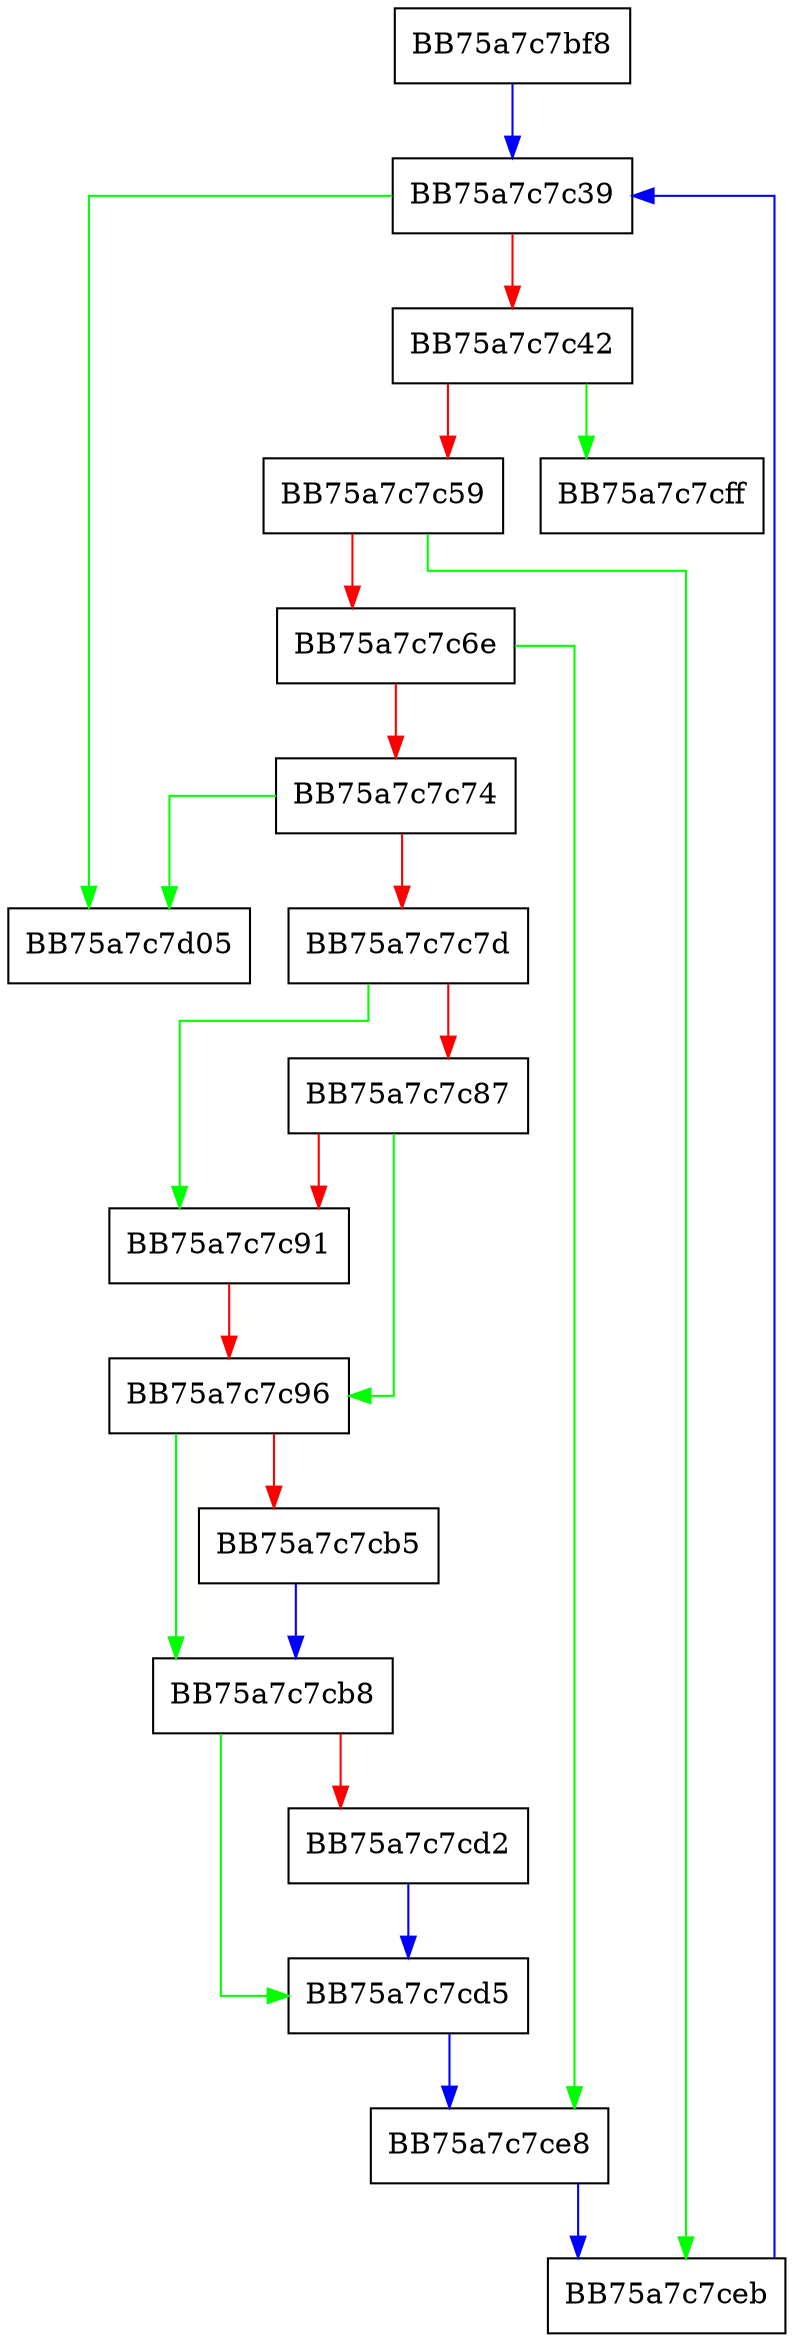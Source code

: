 digraph HipsRuleEnumWorker {
  node [shape="box"];
  graph [splines=ortho];
  BB75a7c7bf8 -> BB75a7c7c39 [color="blue"];
  BB75a7c7c39 -> BB75a7c7d05 [color="green"];
  BB75a7c7c39 -> BB75a7c7c42 [color="red"];
  BB75a7c7c42 -> BB75a7c7cff [color="green"];
  BB75a7c7c42 -> BB75a7c7c59 [color="red"];
  BB75a7c7c59 -> BB75a7c7ceb [color="green"];
  BB75a7c7c59 -> BB75a7c7c6e [color="red"];
  BB75a7c7c6e -> BB75a7c7ce8 [color="green"];
  BB75a7c7c6e -> BB75a7c7c74 [color="red"];
  BB75a7c7c74 -> BB75a7c7d05 [color="green"];
  BB75a7c7c74 -> BB75a7c7c7d [color="red"];
  BB75a7c7c7d -> BB75a7c7c91 [color="green"];
  BB75a7c7c7d -> BB75a7c7c87 [color="red"];
  BB75a7c7c87 -> BB75a7c7c96 [color="green"];
  BB75a7c7c87 -> BB75a7c7c91 [color="red"];
  BB75a7c7c91 -> BB75a7c7c96 [color="red"];
  BB75a7c7c96 -> BB75a7c7cb8 [color="green"];
  BB75a7c7c96 -> BB75a7c7cb5 [color="red"];
  BB75a7c7cb5 -> BB75a7c7cb8 [color="blue"];
  BB75a7c7cb8 -> BB75a7c7cd5 [color="green"];
  BB75a7c7cb8 -> BB75a7c7cd2 [color="red"];
  BB75a7c7cd2 -> BB75a7c7cd5 [color="blue"];
  BB75a7c7cd5 -> BB75a7c7ce8 [color="blue"];
  BB75a7c7ce8 -> BB75a7c7ceb [color="blue"];
  BB75a7c7ceb -> BB75a7c7c39 [color="blue"];
}